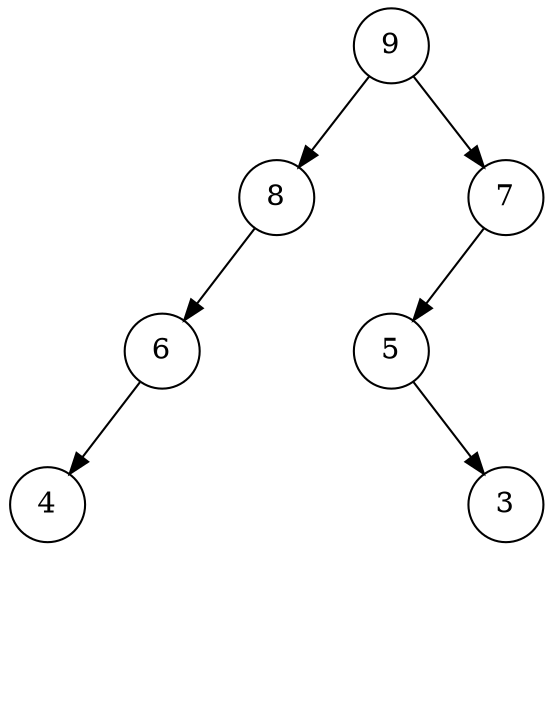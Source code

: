 digraph G {
3 [shape=circle, label="9"];
3->4;
_n2 [shape=circle, label="#", style=invis];
3->_n2 [style=invis, weight=10];
3->5;
4 [shape=circle, label="8"];
4->6;
_n4 [shape=circle, label="#", style=invis];
4->_n4 [style=invis, weight=10];
5 [shape=circle, label="7"];
5->8;
_n6 [shape=circle, label="#", style=invis];
5->_n6 [style=invis, weight=10];
6 [shape=circle, label="6"];
6->10;
_n8 [shape=circle, label="#", style=invis];
6->_n8 [style=invis, weight=10];
8 [shape=circle, label="5"];
_n10 [shape=circle, label="#", style=invis];
8->_n10 [style=invis, weight=10];
8->15;
10 [shape=circle, label="4"];
_n12 [shape=circle, label="#", style=invis];
10->_n12 [style=invis, weight=10];
15 [shape=circle, label="3"];
_n14 [shape=circle, label="#", style=invis];
15->_n14 [style=invis, weight=10];
}

